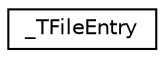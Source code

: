 digraph G
{
  edge [fontname="Helvetica",fontsize="10",labelfontname="Helvetica",labelfontsize="10"];
  node [fontname="Helvetica",fontsize="10",shape=record];
  rankdir="LR";
  Node1 [label="_TFileEntry",height=0.2,width=0.4,color="black", fillcolor="white", style="filled",URL="$struct___t_file_entry.html"];
}

